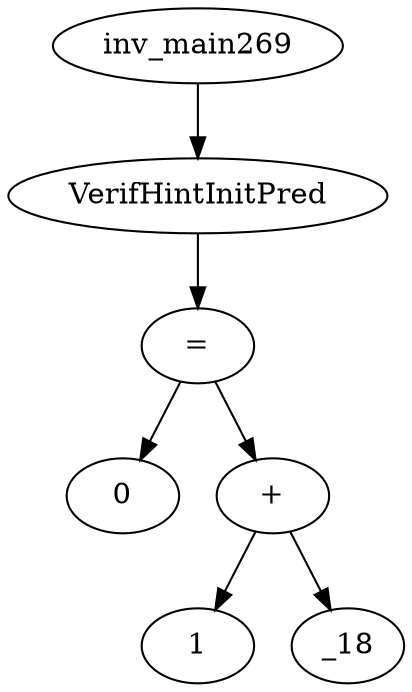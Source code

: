 digraph dag {
0 [label="inv_main269"];
1 [label="VerifHintInitPred"];
2 [label="="];
3 [label="0"];
4 [label="+"];
5 [label="1"];
6 [label="_18"];
0->1
1->2
2->4
2 -> 3
4->6
4 -> 5
}
